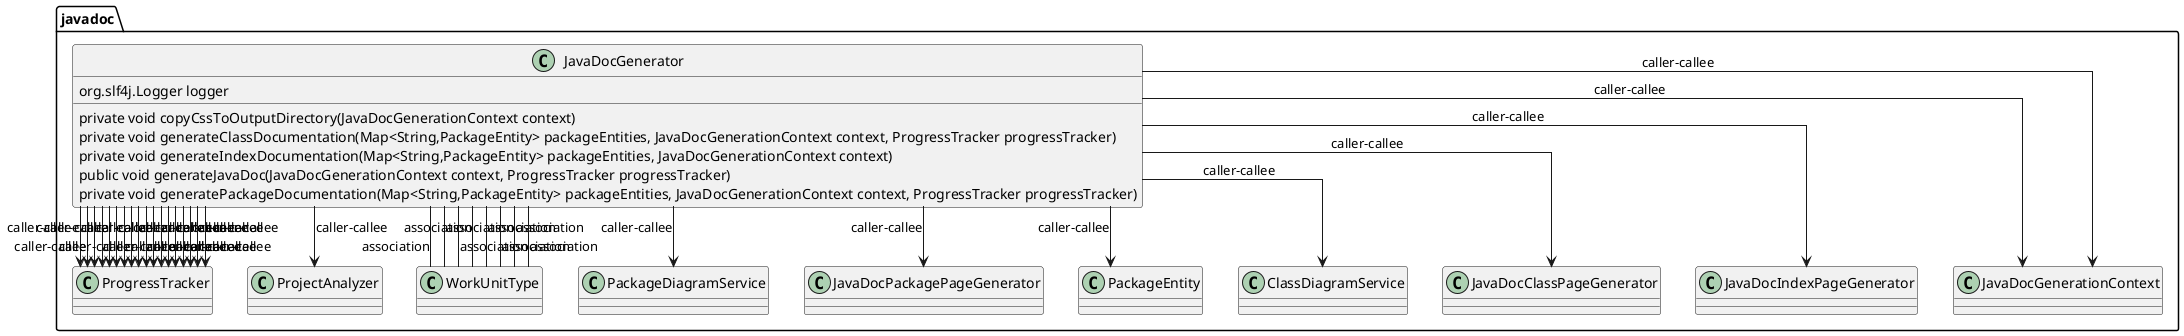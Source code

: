 @startuml
skinparam linetype Ortho
package javadoc {
class JavaDocGenerator {
    org.slf4j.Logger logger
    private void copyCssToOutputDirectory(JavaDocGenerationContext context)
    private void generateClassDocumentation(Map<String,PackageEntity> packageEntities, JavaDocGenerationContext context, ProgressTracker progressTracker)
    private void generateIndexDocumentation(Map<String,PackageEntity> packageEntities, JavaDocGenerationContext context)
    public void generateJavaDoc(JavaDocGenerationContext context, ProgressTracker progressTracker)
    private void generatePackageDocumentation(Map<String,PackageEntity> packageEntities, JavaDocGenerationContext context, ProgressTracker progressTracker)
}
JavaDocGenerator --> ProgressTracker : caller-callee
JavaDocGenerator --> ProjectAnalyzer : caller-callee
JavaDocGenerator --> ProgressTracker : caller-callee
JavaDocGenerator --> ProgressTracker : caller-callee
JavaDocGenerator --> ProgressTracker : caller-callee
JavaDocGenerator --> ProgressTracker : caller-callee
JavaDocGenerator --> ProgressTracker : caller-callee
JavaDocGenerator --> ProgressTracker : caller-callee
JavaDocGenerator --> ProgressTracker : caller-callee
JavaDocGenerator --> ProgressTracker : caller-callee
JavaDocGenerator --> ProgressTracker : caller-callee
JavaDocGenerator --> ProgressTracker : caller-callee
JavaDocGenerator --> ProgressTracker : caller-callee
JavaDocGenerator --> ProgressTracker : caller-callee
JavaDocGenerator --> ProgressTracker : caller-callee
JavaDocGenerator -- WorkUnitType : association
JavaDocGenerator -- WorkUnitType : association
JavaDocGenerator -- WorkUnitType : association
JavaDocGenerator -- WorkUnitType : association
JavaDocGenerator --> ProgressTracker : caller-callee
JavaDocGenerator --> PackageDiagramService : caller-callee
JavaDocGenerator --> JavaDocPackagePageGenerator : caller-callee
JavaDocGenerator --> ProgressTracker : caller-callee
JavaDocGenerator -- WorkUnitType : association
JavaDocGenerator -- WorkUnitType : association
JavaDocGenerator --> ProgressTracker : caller-callee
JavaDocGenerator --> PackageEntity : caller-callee
JavaDocGenerator --> ClassDiagramService : caller-callee
JavaDocGenerator --> JavaDocClassPageGenerator : caller-callee
JavaDocGenerator --> ProgressTracker : caller-callee
JavaDocGenerator -- WorkUnitType : association
JavaDocGenerator -- WorkUnitType : association
JavaDocGenerator --> JavaDocIndexPageGenerator : caller-callee
JavaDocGenerator --> JavaDocGenerationContext : caller-callee
JavaDocGenerator --> JavaDocGenerationContext : caller-callee
}
@enduml
